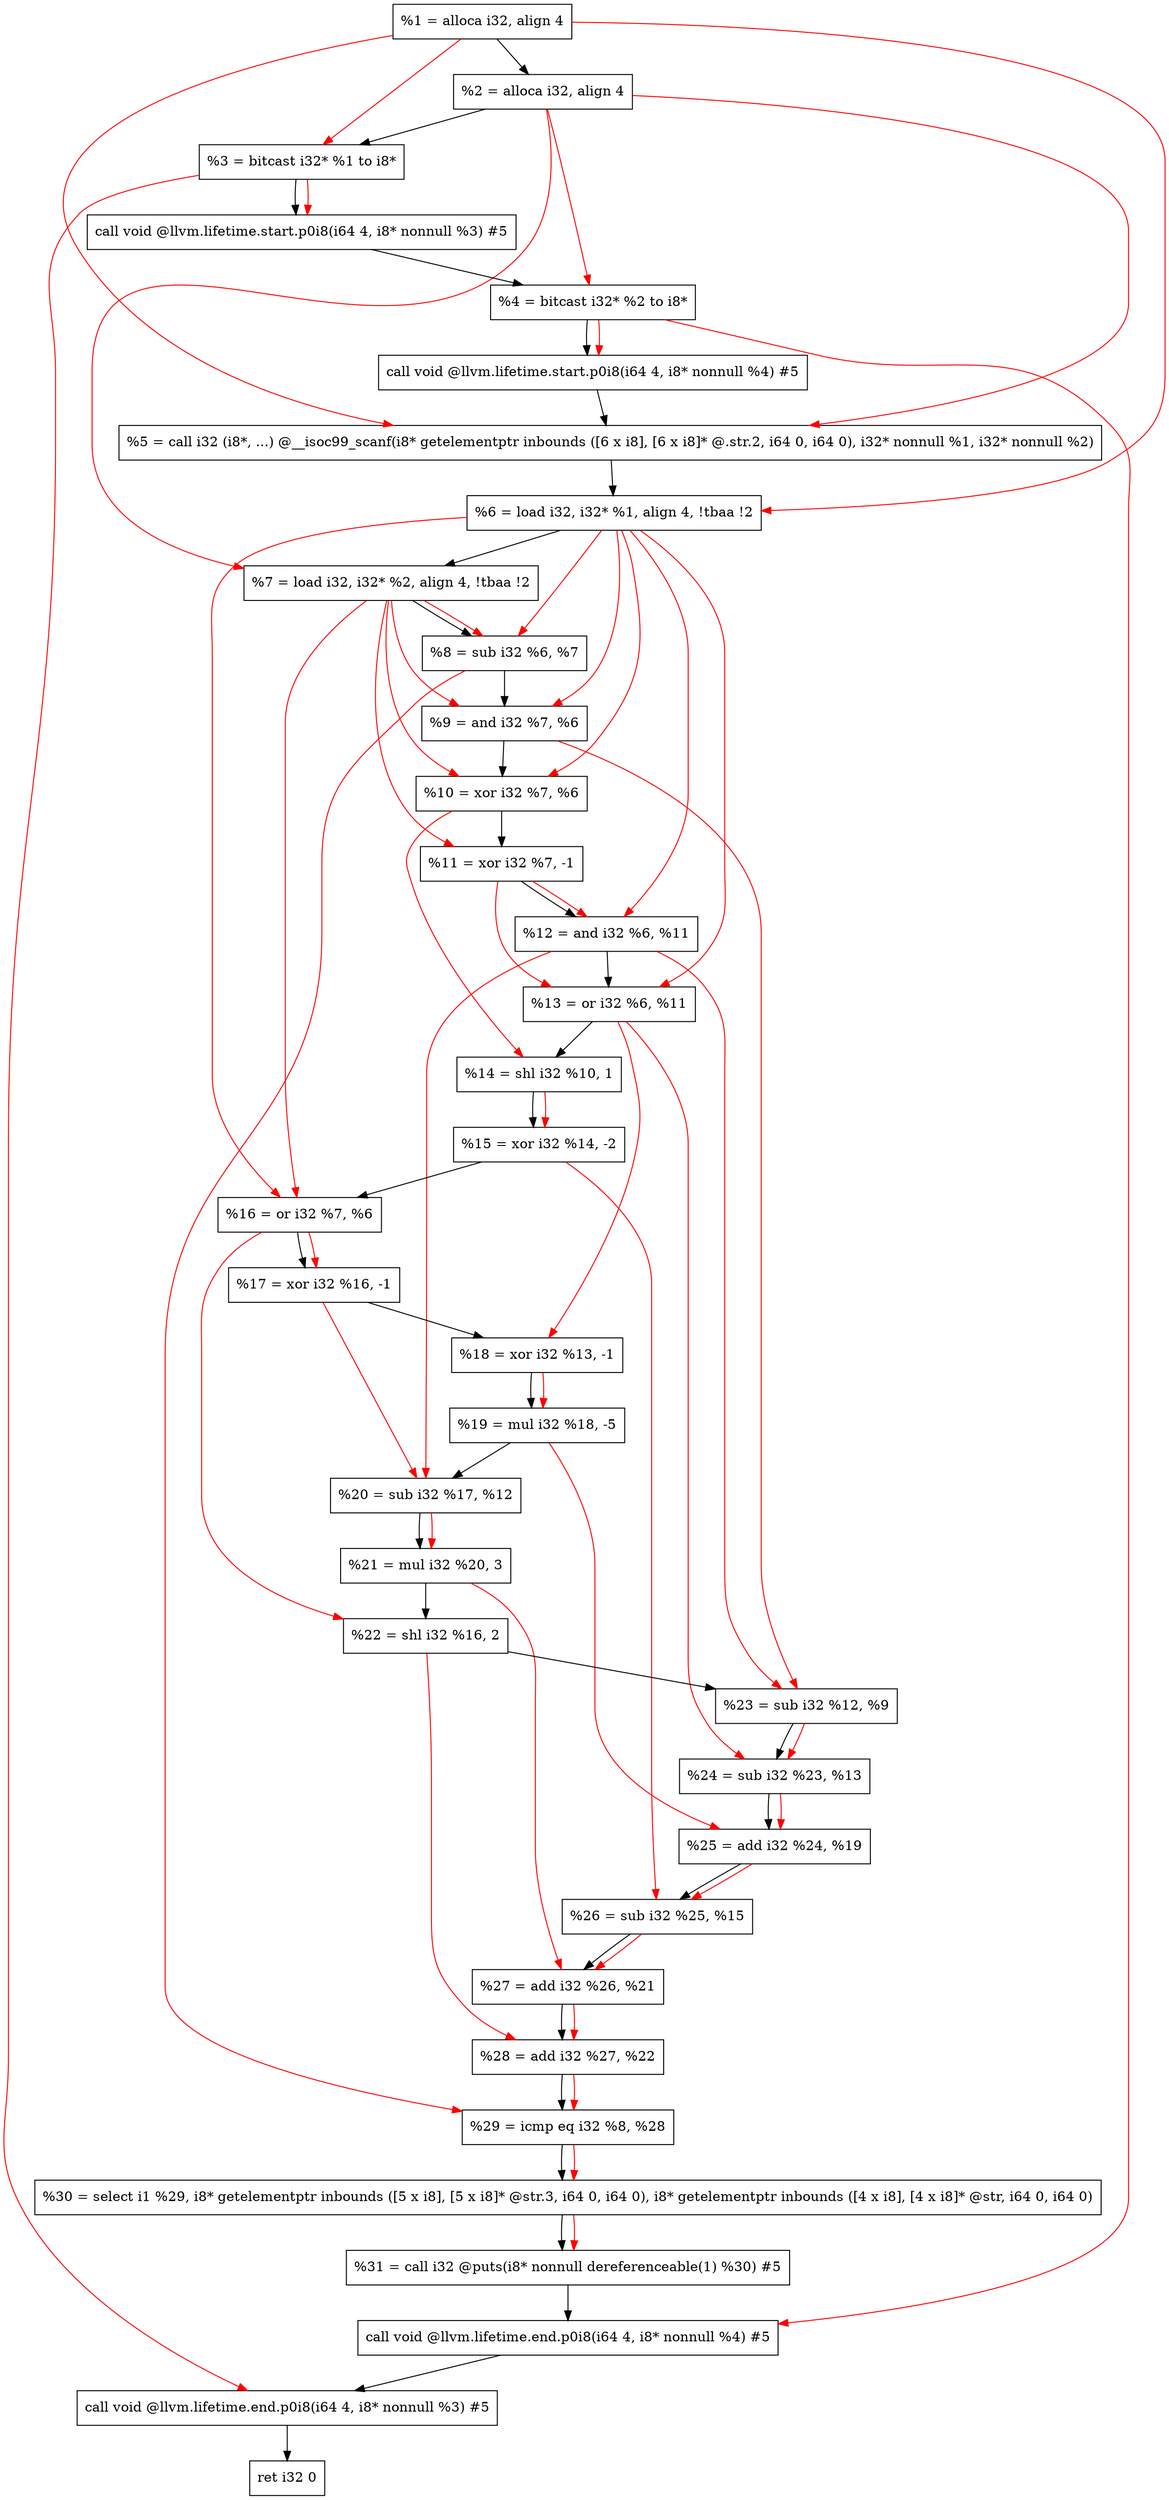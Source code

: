 digraph "DFG for'main' function" {
	Node0x882d28[shape=record, label="  %1 = alloca i32, align 4"];
	Node0x882da8[shape=record, label="  %2 = alloca i32, align 4"];
	Node0x882e38[shape=record, label="  %3 = bitcast i32* %1 to i8*"];
	Node0x883298[shape=record, label="  call void @llvm.lifetime.start.p0i8(i64 4, i8* nonnull %3) #5"];
	Node0x883378[shape=record, label="  %4 = bitcast i32* %2 to i8*"];
	Node0x883498[shape=record, label="  call void @llvm.lifetime.start.p0i8(i64 4, i8* nonnull %4) #5"];
	Node0x8836d0[shape=record, label="  %5 = call i32 (i8*, ...) @__isoc99_scanf(i8* getelementptr inbounds ([6 x i8], [6 x i8]* @.str.2, i64 0, i64 0), i32* nonnull %1, i32* nonnull %2)"];
	Node0x883788[shape=record, label="  %6 = load i32, i32* %1, align 4, !tbaa !2"];
	Node0x8846f8[shape=record, label="  %7 = load i32, i32* %2, align 4, !tbaa !2"];
	Node0x884d80[shape=record, label="  %8 = sub i32 %6, %7"];
	Node0x884df0[shape=record, label="  %9 = and i32 %7, %6"];
	Node0x884e60[shape=record, label="  %10 = xor i32 %7, %6"];
	Node0x884ed0[shape=record, label="  %11 = xor i32 %7, -1"];
	Node0x884f40[shape=record, label="  %12 = and i32 %6, %11"];
	Node0x884fb0[shape=record, label="  %13 = or i32 %6, %11"];
	Node0x885020[shape=record, label="  %14 = shl i32 %10, 1"];
	Node0x885090[shape=record, label="  %15 = xor i32 %14, -2"];
	Node0x885100[shape=record, label="  %16 = or i32 %7, %6"];
	Node0x885170[shape=record, label="  %17 = xor i32 %16, -1"];
	Node0x8851e0[shape=record, label="  %18 = xor i32 %13, -1"];
	Node0x885250[shape=record, label="  %19 = mul i32 %18, -5"];
	Node0x8852c0[shape=record, label="  %20 = sub i32 %17, %12"];
	Node0x885330[shape=record, label="  %21 = mul i32 %20, 3"];
	Node0x8853a0[shape=record, label="  %22 = shl i32 %16, 2"];
	Node0x885410[shape=record, label="  %23 = sub i32 %12, %9"];
	Node0x885480[shape=record, label="  %24 = sub i32 %23, %13"];
	Node0x8854f0[shape=record, label="  %25 = add i32 %24, %19"];
	Node0x885560[shape=record, label="  %26 = sub i32 %25, %15"];
	Node0x8855d0[shape=record, label="  %27 = add i32 %26, %21"];
	Node0x885640[shape=record, label="  %28 = add i32 %27, %22"];
	Node0x8856b0[shape=record, label="  %29 = icmp eq i32 %8, %28"];
	Node0x8239d8[shape=record, label="  %30 = select i1 %29, i8* getelementptr inbounds ([5 x i8], [5 x i8]* @str.3, i64 0, i64 0), i8* getelementptr inbounds ([4 x i8], [4 x i8]* @str, i64 0, i64 0)"];
	Node0x885740[shape=record, label="  %31 = call i32 @puts(i8* nonnull dereferenceable(1) %30) #5"];
	Node0x885998[shape=record, label="  call void @llvm.lifetime.end.p0i8(i64 4, i8* nonnull %4) #5"];
	Node0x885af8[shape=record, label="  call void @llvm.lifetime.end.p0i8(i64 4, i8* nonnull %3) #5"];
	Node0x885bb8[shape=record, label="  ret i32 0"];
	Node0x882d28 -> Node0x882da8;
	Node0x882da8 -> Node0x882e38;
	Node0x882e38 -> Node0x883298;
	Node0x883298 -> Node0x883378;
	Node0x883378 -> Node0x883498;
	Node0x883498 -> Node0x8836d0;
	Node0x8836d0 -> Node0x883788;
	Node0x883788 -> Node0x8846f8;
	Node0x8846f8 -> Node0x884d80;
	Node0x884d80 -> Node0x884df0;
	Node0x884df0 -> Node0x884e60;
	Node0x884e60 -> Node0x884ed0;
	Node0x884ed0 -> Node0x884f40;
	Node0x884f40 -> Node0x884fb0;
	Node0x884fb0 -> Node0x885020;
	Node0x885020 -> Node0x885090;
	Node0x885090 -> Node0x885100;
	Node0x885100 -> Node0x885170;
	Node0x885170 -> Node0x8851e0;
	Node0x8851e0 -> Node0x885250;
	Node0x885250 -> Node0x8852c0;
	Node0x8852c0 -> Node0x885330;
	Node0x885330 -> Node0x8853a0;
	Node0x8853a0 -> Node0x885410;
	Node0x885410 -> Node0x885480;
	Node0x885480 -> Node0x8854f0;
	Node0x8854f0 -> Node0x885560;
	Node0x885560 -> Node0x8855d0;
	Node0x8855d0 -> Node0x885640;
	Node0x885640 -> Node0x8856b0;
	Node0x8856b0 -> Node0x8239d8;
	Node0x8239d8 -> Node0x885740;
	Node0x885740 -> Node0x885998;
	Node0x885998 -> Node0x885af8;
	Node0x885af8 -> Node0x885bb8;
edge [color=red]
	Node0x882d28 -> Node0x882e38;
	Node0x882e38 -> Node0x883298;
	Node0x882da8 -> Node0x883378;
	Node0x883378 -> Node0x883498;
	Node0x882d28 -> Node0x8836d0;
	Node0x882da8 -> Node0x8836d0;
	Node0x882d28 -> Node0x883788;
	Node0x882da8 -> Node0x8846f8;
	Node0x883788 -> Node0x884d80;
	Node0x8846f8 -> Node0x884d80;
	Node0x8846f8 -> Node0x884df0;
	Node0x883788 -> Node0x884df0;
	Node0x8846f8 -> Node0x884e60;
	Node0x883788 -> Node0x884e60;
	Node0x8846f8 -> Node0x884ed0;
	Node0x883788 -> Node0x884f40;
	Node0x884ed0 -> Node0x884f40;
	Node0x883788 -> Node0x884fb0;
	Node0x884ed0 -> Node0x884fb0;
	Node0x884e60 -> Node0x885020;
	Node0x885020 -> Node0x885090;
	Node0x8846f8 -> Node0x885100;
	Node0x883788 -> Node0x885100;
	Node0x885100 -> Node0x885170;
	Node0x884fb0 -> Node0x8851e0;
	Node0x8851e0 -> Node0x885250;
	Node0x885170 -> Node0x8852c0;
	Node0x884f40 -> Node0x8852c0;
	Node0x8852c0 -> Node0x885330;
	Node0x885100 -> Node0x8853a0;
	Node0x884f40 -> Node0x885410;
	Node0x884df0 -> Node0x885410;
	Node0x885410 -> Node0x885480;
	Node0x884fb0 -> Node0x885480;
	Node0x885480 -> Node0x8854f0;
	Node0x885250 -> Node0x8854f0;
	Node0x8854f0 -> Node0x885560;
	Node0x885090 -> Node0x885560;
	Node0x885560 -> Node0x8855d0;
	Node0x885330 -> Node0x8855d0;
	Node0x8855d0 -> Node0x885640;
	Node0x8853a0 -> Node0x885640;
	Node0x884d80 -> Node0x8856b0;
	Node0x885640 -> Node0x8856b0;
	Node0x8856b0 -> Node0x8239d8;
	Node0x8239d8 -> Node0x885740;
	Node0x883378 -> Node0x885998;
	Node0x882e38 -> Node0x885af8;
}
